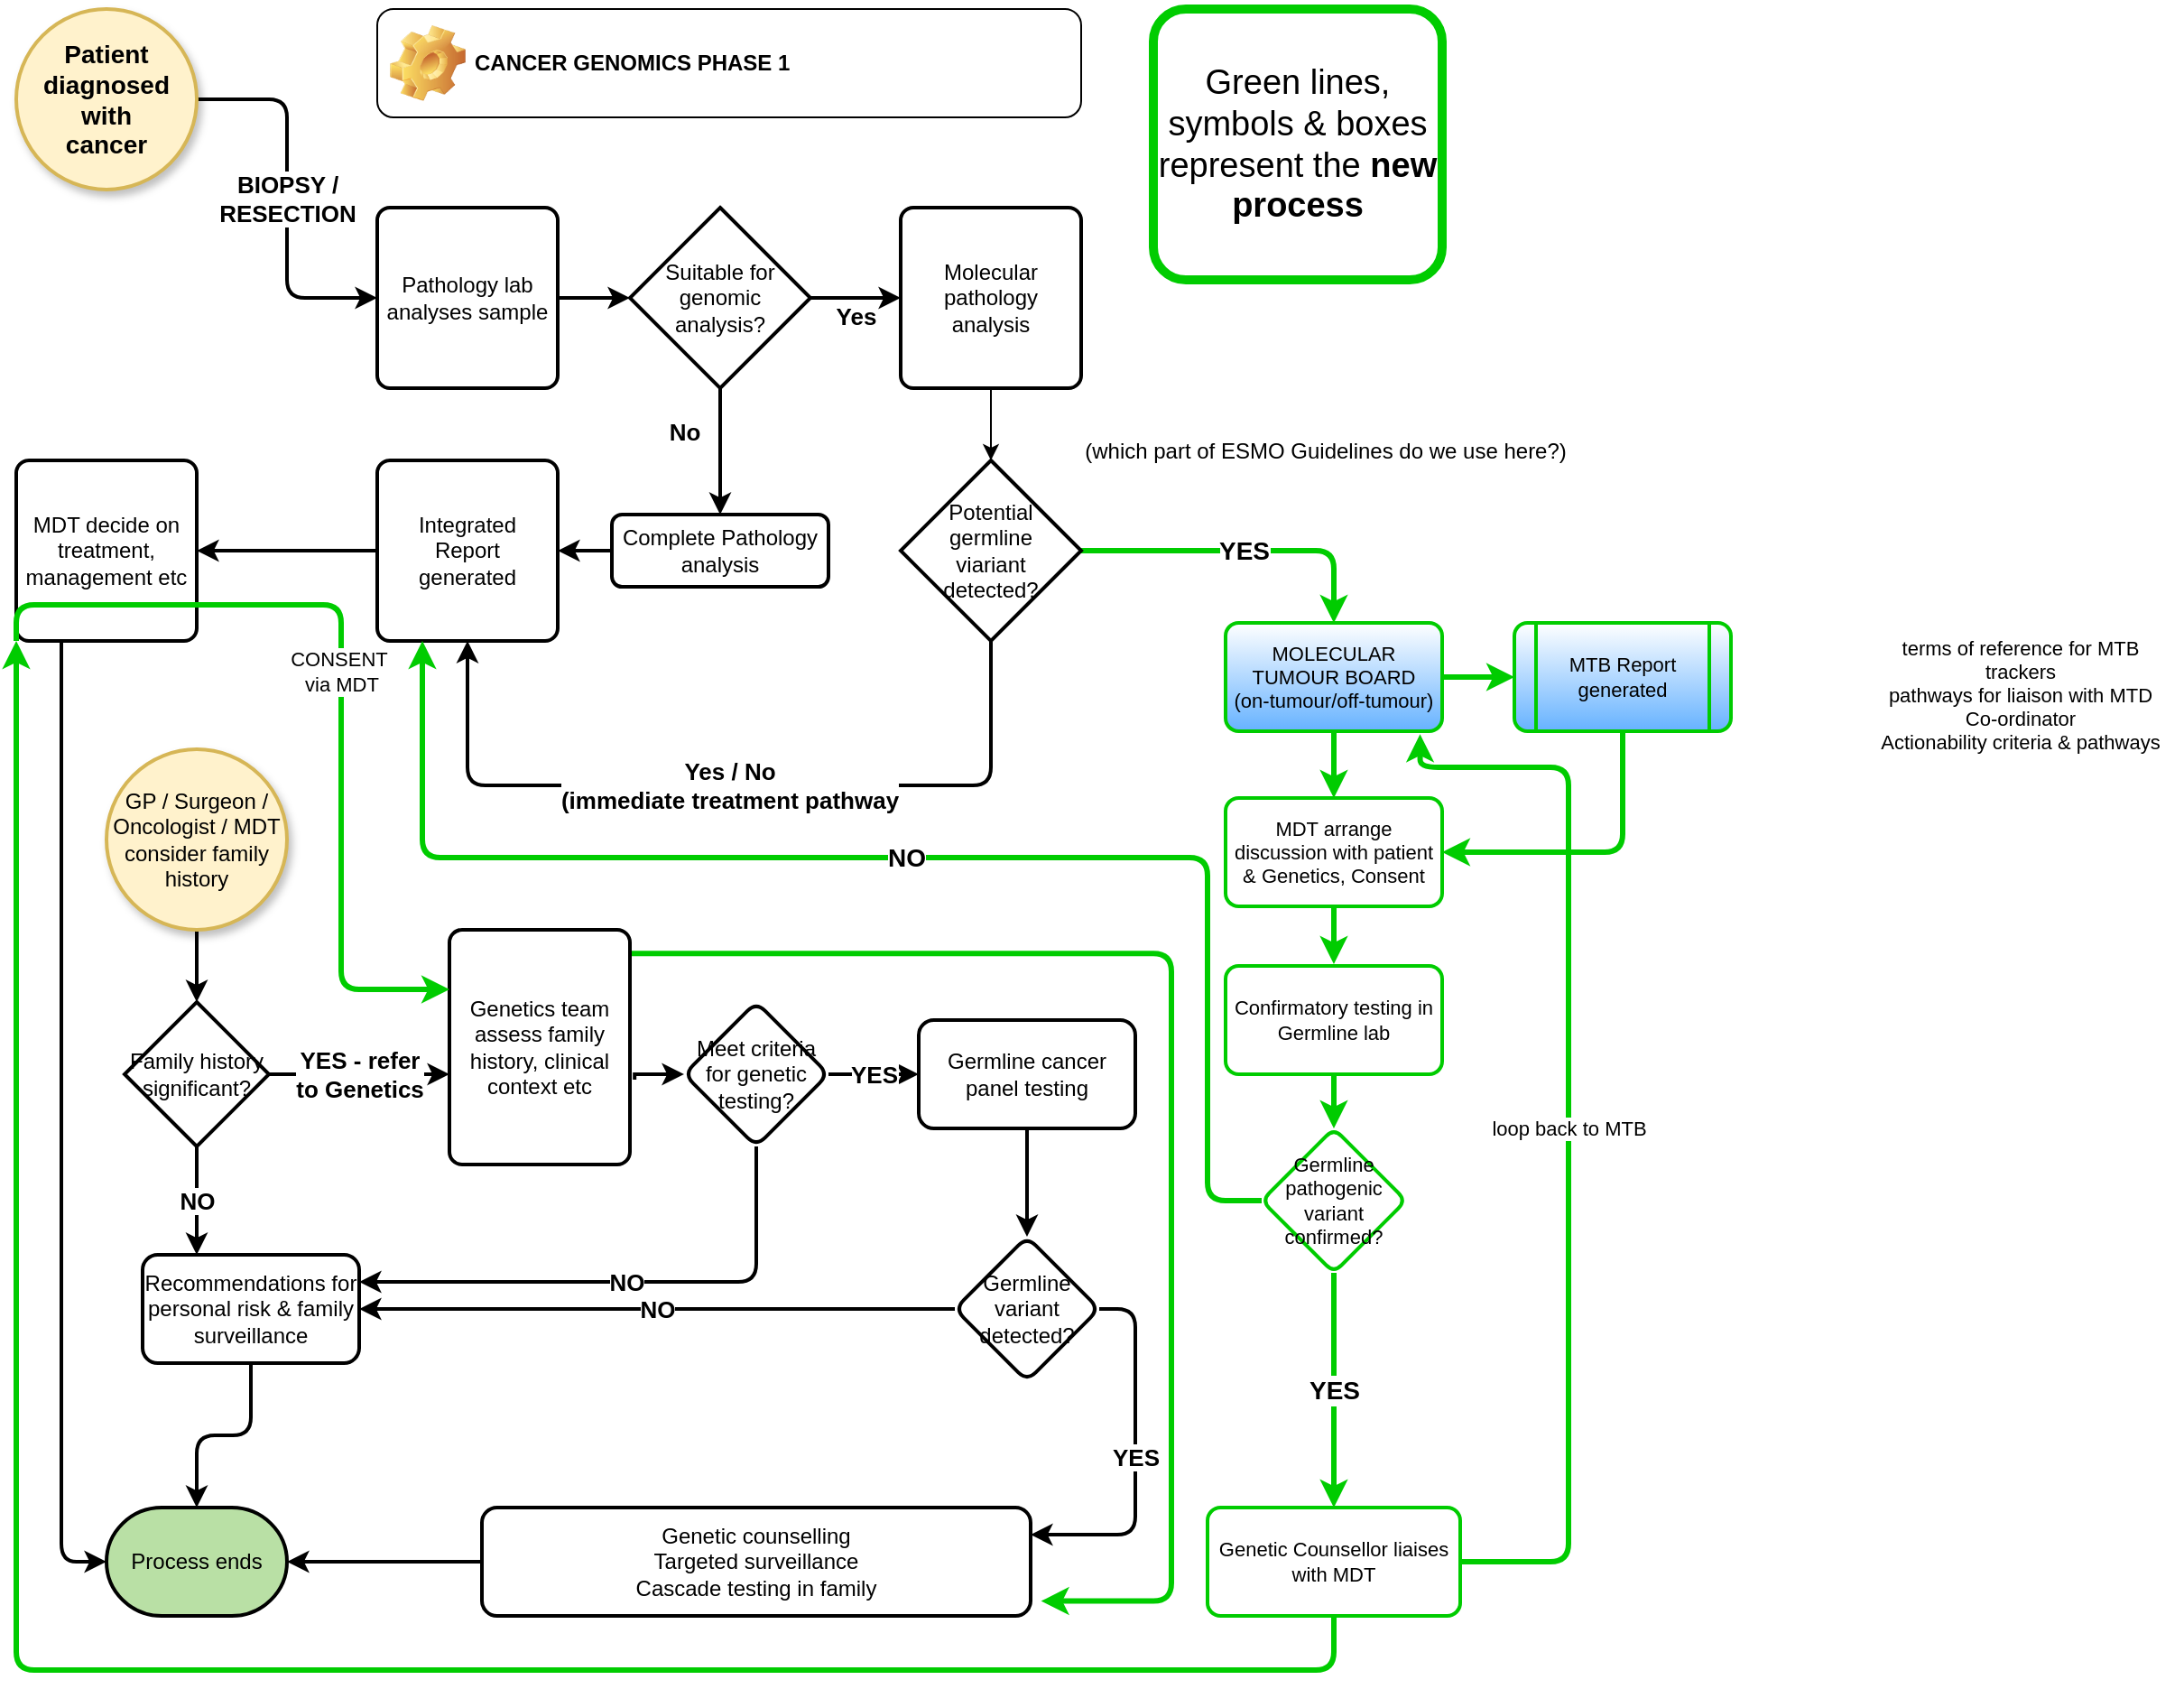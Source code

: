 <mxfile version="21.6.7" type="github">
  <diagram id="C5RBs43oDa-KdzZeNtuy" name="Page-1">
    <mxGraphModel dx="1001" dy="483" grid="1" gridSize="10" guides="1" tooltips="1" connect="1" arrows="1" fold="1" page="1" pageScale="1" pageWidth="827" pageHeight="1169" math="0" shadow="0">
      <root>
        <mxCell id="WIyWlLk6GJQsqaUBKTNV-0" />
        <mxCell id="WIyWlLk6GJQsqaUBKTNV-1" parent="WIyWlLk6GJQsqaUBKTNV-0" />
        <mxCell id="r62edw3LymITYhODbOyO-1" value="BIOPSY / &lt;br&gt;RESECTION" style="edgeStyle=orthogonalEdgeStyle;rounded=1;orthogonalLoop=1;jettySize=auto;html=1;exitX=0;exitY=0.5;exitDx=0;exitDy=0;entryX=1;entryY=0.5;entryDx=0;entryDy=0;endArrow=none;fontSize=13;startArrow=classic;startFill=1;endFill=0;fontStyle=1;strokeWidth=2;entryPerimeter=0;" parent="WIyWlLk6GJQsqaUBKTNV-1" source="r62edw3LymITYhODbOyO-2" target="r62edw3LymITYhODbOyO-19" edge="1">
          <mxGeometry relative="1" as="geometry">
            <mxPoint x="360" y="110" as="sourcePoint" />
            <mxPoint x="280" y="100" as="targetPoint" />
          </mxGeometry>
        </mxCell>
        <mxCell id="WIyWlLk6GJQsqaUBKTNV-8" value="No" style="rounded=1;html=1;jettySize=auto;orthogonalLoop=1;fontSize=13;endArrow=none;endFill=0;endSize=8;strokeWidth=2;shadow=0;labelBackgroundColor=default;edgeStyle=orthogonalEdgeStyle;startArrow=classic;startFill=1;fontStyle=1;entryX=0.5;entryY=1;entryDx=0;entryDy=0;entryPerimeter=0;" parent="WIyWlLk6GJQsqaUBKTNV-1" source="WIyWlLk6GJQsqaUBKTNV-11" target="r62edw3LymITYhODbOyO-4" edge="1">
          <mxGeometry x="0.333" y="20" relative="1" as="geometry">
            <mxPoint as="offset" />
          </mxGeometry>
        </mxCell>
        <mxCell id="r62edw3LymITYhODbOyO-14" style="edgeStyle=orthogonalEdgeStyle;rounded=1;orthogonalLoop=1;jettySize=auto;html=1;endArrow=none;fontSize=13;startArrow=classic;startFill=1;endFill=0;fontStyle=1;strokeWidth=2;exitX=1;exitY=0.5;exitDx=0;exitDy=0;" parent="WIyWlLk6GJQsqaUBKTNV-1" source="r62edw3LymITYhODbOyO-10" target="WIyWlLk6GJQsqaUBKTNV-11" edge="1">
          <mxGeometry relative="1" as="geometry" />
        </mxCell>
        <mxCell id="WIyWlLk6GJQsqaUBKTNV-11" value="Complete Pathology analysis" style="rounded=1;whiteSpace=wrap;html=1;fontSize=12;glass=0;strokeWidth=2;shadow=0;arcSize=14;" parent="WIyWlLk6GJQsqaUBKTNV-1" vertex="1">
          <mxGeometry x="340" y="430" width="120" height="40" as="geometry" />
        </mxCell>
        <mxCell id="r62edw3LymITYhODbOyO-5" style="edgeStyle=orthogonalEdgeStyle;rounded=1;orthogonalLoop=1;jettySize=auto;html=1;endArrow=none;fontSize=13;endFill=0;endSize=8;strokeWidth=2;shadow=0;startArrow=classic;startFill=1;fontStyle=1;exitX=0;exitY=0.5;exitDx=0;exitDy=0;exitPerimeter=0;" parent="WIyWlLk6GJQsqaUBKTNV-1" source="r62edw3LymITYhODbOyO-4" target="r62edw3LymITYhODbOyO-2" edge="1">
          <mxGeometry relative="1" as="geometry" />
        </mxCell>
        <mxCell id="r62edw3LymITYhODbOyO-2" value="Pathology lab analyses sample" style="rounded=1;whiteSpace=wrap;html=1;absoluteArcSize=1;arcSize=14;strokeWidth=2;" parent="WIyWlLk6GJQsqaUBKTNV-1" vertex="1">
          <mxGeometry x="210" y="260" width="100" height="100" as="geometry" />
        </mxCell>
        <mxCell id="r62edw3LymITYhODbOyO-4" value="Suitable for genomic analysis?" style="strokeWidth=2;html=1;shape=mxgraph.flowchart.decision;whiteSpace=wrap;rounded=1;arcSize=14;" parent="WIyWlLk6GJQsqaUBKTNV-1" vertex="1">
          <mxGeometry x="350" y="260" width="100" height="100" as="geometry" />
        </mxCell>
        <mxCell id="r62edw3LymITYhODbOyO-6" value="Yes" style="edgeStyle=orthogonalEdgeStyle;rounded=1;html=1;jettySize=auto;orthogonalLoop=1;fontSize=13;endArrow=none;endFill=0;endSize=8;strokeWidth=2;shadow=0;labelBackgroundColor=default;exitX=0;exitY=0.5;exitDx=0;exitDy=0;entryX=1;entryY=0.5;entryDx=0;entryDy=0;startArrow=classic;startFill=1;fontStyle=1;entryPerimeter=0;" parent="WIyWlLk6GJQsqaUBKTNV-1" source="r62edw3LymITYhODbOyO-7" target="r62edw3LymITYhODbOyO-4" edge="1">
          <mxGeometry y="10" relative="1" as="geometry">
            <mxPoint as="offset" />
            <mxPoint x="740" y="331" as="sourcePoint" />
            <mxPoint x="690" y="330" as="targetPoint" />
            <Array as="points" />
          </mxGeometry>
        </mxCell>
        <mxCell id="r62edw3LymITYhODbOyO-9" style="edgeStyle=orthogonalEdgeStyle;rounded=1;orthogonalLoop=1;jettySize=auto;html=1;entryX=0.5;entryY=0;entryDx=0;entryDy=0;entryPerimeter=0;" parent="WIyWlLk6GJQsqaUBKTNV-1" source="r62edw3LymITYhODbOyO-7" target="r62edw3LymITYhODbOyO-8" edge="1">
          <mxGeometry relative="1" as="geometry" />
        </mxCell>
        <mxCell id="r62edw3LymITYhODbOyO-7" value="Molecular pathology analysis" style="rounded=1;whiteSpace=wrap;html=1;absoluteArcSize=1;arcSize=14;strokeWidth=2;" parent="WIyWlLk6GJQsqaUBKTNV-1" vertex="1">
          <mxGeometry x="500" y="260" width="100" height="100" as="geometry" />
        </mxCell>
        <mxCell id="r62edw3LymITYhODbOyO-15" value="Yes / No&lt;br&gt;(immediate treatment pathway" style="edgeStyle=orthogonalEdgeStyle;rounded=1;orthogonalLoop=1;jettySize=auto;html=1;entryX=0.5;entryY=1;entryDx=0;entryDy=0;exitX=0.5;exitY=1;exitDx=0;exitDy=0;endArrow=none;fontSize=13;startArrow=classic;startFill=1;endFill=0;fontStyle=1;strokeWidth=2;entryPerimeter=0;" parent="WIyWlLk6GJQsqaUBKTNV-1" source="r62edw3LymITYhODbOyO-10" target="r62edw3LymITYhODbOyO-8" edge="1">
          <mxGeometry relative="1" as="geometry">
            <Array as="points">
              <mxPoint x="260" y="580" />
              <mxPoint x="550" y="580" />
            </Array>
          </mxGeometry>
        </mxCell>
        <mxCell id="r62edw3LymITYhODbOyO-45" value="YES" style="edgeStyle=orthogonalEdgeStyle;shape=connector;rounded=1;orthogonalLoop=1;jettySize=auto;html=1;labelBackgroundColor=default;strokeColor=#00CC00;fontFamily=Helvetica;fontSize=14;fontColor=default;endArrow=classic;strokeWidth=3;fontStyle=1;entryX=0.5;entryY=0;entryDx=0;entryDy=0;" parent="WIyWlLk6GJQsqaUBKTNV-1" source="r62edw3LymITYhODbOyO-8" target="PiFhAG2NzzCI8QwvDqkc-1" edge="1">
          <mxGeometry relative="1" as="geometry" />
        </mxCell>
        <mxCell id="r62edw3LymITYhODbOyO-8" value="Potential &lt;br&gt;germline &lt;br&gt;viariant &lt;br&gt;detected?" style="strokeWidth=2;html=1;shape=mxgraph.flowchart.decision;whiteSpace=wrap;rounded=1;arcSize=14;" parent="WIyWlLk6GJQsqaUBKTNV-1" vertex="1">
          <mxGeometry x="500" y="400" width="100" height="100" as="geometry" />
        </mxCell>
        <mxCell id="r62edw3LymITYhODbOyO-13" style="edgeStyle=orthogonalEdgeStyle;rounded=1;orthogonalLoop=1;jettySize=auto;html=1;endArrow=none;fontSize=13;startArrow=classic;startFill=1;endFill=0;fontStyle=1;strokeWidth=2;exitX=1;exitY=0.5;exitDx=0;exitDy=0;" parent="WIyWlLk6GJQsqaUBKTNV-1" source="r62edw3LymITYhODbOyO-11" target="r62edw3LymITYhODbOyO-10" edge="1">
          <mxGeometry relative="1" as="geometry" />
        </mxCell>
        <mxCell id="r62edw3LymITYhODbOyO-10" value="Integrated &lt;br&gt;Report &lt;br&gt;generated" style="rounded=1;whiteSpace=wrap;html=1;absoluteArcSize=1;arcSize=14;strokeWidth=2;" parent="WIyWlLk6GJQsqaUBKTNV-1" vertex="1">
          <mxGeometry x="210" y="400" width="100" height="100" as="geometry" />
        </mxCell>
        <mxCell id="r62edw3LymITYhODbOyO-52" style="edgeStyle=orthogonalEdgeStyle;shape=connector;rounded=1;orthogonalLoop=1;jettySize=auto;html=1;entryX=0.25;entryY=1;entryDx=0;entryDy=0;labelBackgroundColor=default;strokeColor=default;fontFamily=Helvetica;fontSize=13;fontColor=default;endArrow=none;exitX=0;exitY=0.5;exitDx=0;exitDy=0;startArrow=classic;startFill=1;endFill=0;fontStyle=1;strokeWidth=2;exitPerimeter=0;" parent="WIyWlLk6GJQsqaUBKTNV-1" source="r62edw3LymITYhODbOyO-24" target="r62edw3LymITYhODbOyO-11" edge="1">
          <mxGeometry relative="1" as="geometry" />
        </mxCell>
        <mxCell id="r62edw3LymITYhODbOyO-11" value="MDT decide on treatment, management etc" style="rounded=1;whiteSpace=wrap;html=1;absoluteArcSize=1;arcSize=14;strokeWidth=2;" parent="WIyWlLk6GJQsqaUBKTNV-1" vertex="1">
          <mxGeometry x="10" y="400" width="100" height="100" as="geometry" />
        </mxCell>
        <mxCell id="r62edw3LymITYhODbOyO-19" value="Patient &lt;br style=&quot;font-size: 14px;&quot;&gt;diagnosed with &lt;br style=&quot;font-size: 14px;&quot;&gt;cancer" style="strokeWidth=2;html=1;shape=mxgraph.flowchart.start_2;whiteSpace=wrap;fillColor=#fff2cc;strokeColor=#d6b656;shadow=1;fontSize=14;fontStyle=1" parent="WIyWlLk6GJQsqaUBKTNV-1" vertex="1">
          <mxGeometry x="10" y="150" width="100" height="100" as="geometry" />
        </mxCell>
        <mxCell id="r62edw3LymITYhODbOyO-23" value="" style="edgeStyle=orthogonalEdgeStyle;rounded=1;orthogonalLoop=1;jettySize=auto;html=1;endArrow=none;fontSize=13;startArrow=classic;startFill=1;endFill=0;fontStyle=1;strokeWidth=2;" parent="WIyWlLk6GJQsqaUBKTNV-1" source="r62edw3LymITYhODbOyO-22" target="r62edw3LymITYhODbOyO-21" edge="1">
          <mxGeometry relative="1" as="geometry" />
        </mxCell>
        <mxCell id="r62edw3LymITYhODbOyO-21" value="GP / Surgeon / Oncologist / MDT consider family history" style="strokeWidth=2;html=1;shape=mxgraph.flowchart.start_2;whiteSpace=wrap;fillColor=#fff2cc;strokeColor=#d6b656;shadow=1;" parent="WIyWlLk6GJQsqaUBKTNV-1" vertex="1">
          <mxGeometry x="60" y="560" width="100" height="100" as="geometry" />
        </mxCell>
        <mxCell id="r62edw3LymITYhODbOyO-25" value="NO" style="edgeStyle=orthogonalEdgeStyle;rounded=1;orthogonalLoop=1;jettySize=auto;html=1;endArrow=none;fontSize=13;startArrow=classic;startFill=1;endFill=0;fontStyle=1;strokeWidth=2;exitX=0.25;exitY=0;exitDx=0;exitDy=0;" parent="WIyWlLk6GJQsqaUBKTNV-1" source="r62edw3LymITYhODbOyO-32" target="r62edw3LymITYhODbOyO-22" edge="1">
          <mxGeometry relative="1" as="geometry" />
        </mxCell>
        <mxCell id="r62edw3LymITYhODbOyO-27" value="" style="edgeStyle=orthogonalEdgeStyle;rounded=0;orthogonalLoop=1;jettySize=auto;html=1;" parent="WIyWlLk6GJQsqaUBKTNV-1" source="r62edw3LymITYhODbOyO-22" edge="1">
          <mxGeometry relative="1" as="geometry">
            <mxPoint x="210" y="740" as="targetPoint" />
          </mxGeometry>
        </mxCell>
        <mxCell id="r62edw3LymITYhODbOyO-22" value="Family history significant?" style="rhombus;whiteSpace=wrap;html=1;strokeWidth=2;" parent="WIyWlLk6GJQsqaUBKTNV-1" vertex="1">
          <mxGeometry x="70" y="700" width="80" height="80" as="geometry" />
        </mxCell>
        <mxCell id="r62edw3LymITYhODbOyO-24" value="Process ends" style="strokeWidth=2;html=1;shape=mxgraph.flowchart.terminator;whiteSpace=wrap;fillColor=#B9E0A5;" parent="WIyWlLk6GJQsqaUBKTNV-1" vertex="1">
          <mxGeometry x="60" y="980" width="100" height="60" as="geometry" />
        </mxCell>
        <mxCell id="r62edw3LymITYhODbOyO-29" value="YES - refer&lt;br style=&quot;font-size: 13px;&quot;&gt;to Genetics" style="edgeStyle=orthogonalEdgeStyle;rounded=0;orthogonalLoop=1;jettySize=auto;html=1;startArrow=classic;startFill=1;endArrow=none;endFill=0;fontSize=13;fontStyle=1;strokeWidth=2;" parent="WIyWlLk6GJQsqaUBKTNV-1" source="r62edw3LymITYhODbOyO-28" target="r62edw3LymITYhODbOyO-22" edge="1">
          <mxGeometry relative="1" as="geometry">
            <Array as="points">
              <mxPoint x="230" y="740" />
              <mxPoint x="230" y="740" />
            </Array>
          </mxGeometry>
        </mxCell>
        <mxCell id="r62edw3LymITYhODbOyO-31" value="" style="edgeStyle=orthogonalEdgeStyle;rounded=0;orthogonalLoop=1;jettySize=auto;html=1;endArrow=none;fontSize=13;startArrow=classic;startFill=1;endFill=0;fontStyle=1;strokeWidth=2;entryX=1.026;entryY=0.638;entryDx=0;entryDy=0;entryPerimeter=0;" parent="WIyWlLk6GJQsqaUBKTNV-1" source="r62edw3LymITYhODbOyO-30" target="r62edw3LymITYhODbOyO-28" edge="1">
          <mxGeometry relative="1" as="geometry">
            <Array as="points">
              <mxPoint x="353" y="740" />
            </Array>
          </mxGeometry>
        </mxCell>
        <mxCell id="PiFhAG2NzzCI8QwvDqkc-0" style="edgeStyle=orthogonalEdgeStyle;rounded=1;orthogonalLoop=1;jettySize=auto;html=1;exitX=1.01;exitY=0.101;exitDx=0;exitDy=0;entryX=1.019;entryY=0.863;entryDx=0;entryDy=0;entryPerimeter=0;fontSize=14;strokeColor=#00CC00;strokeWidth=3;fontStyle=1;exitPerimeter=0;" edge="1" parent="WIyWlLk6GJQsqaUBKTNV-1" source="r62edw3LymITYhODbOyO-28" target="r62edw3LymITYhODbOyO-41">
          <mxGeometry relative="1" as="geometry">
            <Array as="points">
              <mxPoint x="650" y="673" />
              <mxPoint x="650" y="1032" />
            </Array>
          </mxGeometry>
        </mxCell>
        <mxCell id="r62edw3LymITYhODbOyO-28" value="Genetics team assess family history, clinical context etc" style="rounded=1;whiteSpace=wrap;html=1;absoluteArcSize=1;arcSize=14;strokeWidth=2;" parent="WIyWlLk6GJQsqaUBKTNV-1" vertex="1">
          <mxGeometry x="250" y="660" width="100" height="130" as="geometry" />
        </mxCell>
        <mxCell id="r62edw3LymITYhODbOyO-33" value="NO" style="edgeStyle=orthogonalEdgeStyle;rounded=1;orthogonalLoop=1;jettySize=auto;html=1;endArrow=none;fontSize=13;startArrow=classic;startFill=1;endFill=0;fontStyle=1;strokeWidth=2;entryX=0.5;entryY=1;entryDx=0;entryDy=0;exitX=1;exitY=0.25;exitDx=0;exitDy=0;" parent="WIyWlLk6GJQsqaUBKTNV-1" source="r62edw3LymITYhODbOyO-32" target="r62edw3LymITYhODbOyO-30" edge="1">
          <mxGeometry relative="1" as="geometry" />
        </mxCell>
        <mxCell id="r62edw3LymITYhODbOyO-37" value="YES" style="edgeStyle=orthogonalEdgeStyle;rounded=0;orthogonalLoop=1;jettySize=auto;html=1;endArrow=none;fontSize=13;startArrow=classic;startFill=1;endFill=0;fontStyle=1;strokeWidth=2;" parent="WIyWlLk6GJQsqaUBKTNV-1" source="r62edw3LymITYhODbOyO-36" target="r62edw3LymITYhODbOyO-30" edge="1">
          <mxGeometry relative="1" as="geometry" />
        </mxCell>
        <mxCell id="r62edw3LymITYhODbOyO-30" value="Meet criteria for genetic testing?" style="rhombus;whiteSpace=wrap;html=1;rounded=1;arcSize=14;strokeWidth=2;" parent="WIyWlLk6GJQsqaUBKTNV-1" vertex="1">
          <mxGeometry x="380" y="700" width="80" height="80" as="geometry" />
        </mxCell>
        <mxCell id="r62edw3LymITYhODbOyO-34" style="edgeStyle=orthogonalEdgeStyle;orthogonalLoop=1;jettySize=auto;html=1;rounded=1;endArrow=none;fontSize=13;startArrow=classic;startFill=1;endFill=0;fontStyle=1;strokeWidth=2;exitX=0.5;exitY=0;exitDx=0;exitDy=0;exitPerimeter=0;" parent="WIyWlLk6GJQsqaUBKTNV-1" source="r62edw3LymITYhODbOyO-24" target="r62edw3LymITYhODbOyO-32" edge="1">
          <mxGeometry relative="1" as="geometry" />
        </mxCell>
        <mxCell id="r62edw3LymITYhODbOyO-32" value="Recommendations for personal risk &amp;amp; family surveillance" style="whiteSpace=wrap;html=1;rounded=1;arcSize=14;strokeWidth=2;" parent="WIyWlLk6GJQsqaUBKTNV-1" vertex="1">
          <mxGeometry x="80" y="840" width="120" height="60" as="geometry" />
        </mxCell>
        <mxCell id="r62edw3LymITYhODbOyO-39" value="" style="edgeStyle=orthogonalEdgeStyle;rounded=1;orthogonalLoop=1;jettySize=auto;html=1;endArrow=none;fontSize=13;startArrow=classic;startFill=1;endFill=0;fontStyle=1;strokeWidth=2;" parent="WIyWlLk6GJQsqaUBKTNV-1" source="r62edw3LymITYhODbOyO-38" target="r62edw3LymITYhODbOyO-36" edge="1">
          <mxGeometry relative="1" as="geometry" />
        </mxCell>
        <mxCell id="r62edw3LymITYhODbOyO-36" value="Germline cancer panel testing" style="whiteSpace=wrap;html=1;rounded=1;arcSize=14;strokeWidth=2;" parent="WIyWlLk6GJQsqaUBKTNV-1" vertex="1">
          <mxGeometry x="510" y="710" width="120" height="60" as="geometry" />
        </mxCell>
        <mxCell id="r62edw3LymITYhODbOyO-40" value="NO" style="edgeStyle=orthogonalEdgeStyle;rounded=0;orthogonalLoop=1;jettySize=auto;html=1;endArrow=none;fontSize=13;startArrow=classic;startFill=1;endFill=0;fontStyle=1;strokeWidth=2;exitX=1;exitY=0.5;exitDx=0;exitDy=0;" parent="WIyWlLk6GJQsqaUBKTNV-1" source="r62edw3LymITYhODbOyO-32" target="r62edw3LymITYhODbOyO-38" edge="1">
          <mxGeometry relative="1" as="geometry">
            <mxPoint x="610" y="860" as="sourcePoint" />
          </mxGeometry>
        </mxCell>
        <mxCell id="r62edw3LymITYhODbOyO-42" value="YES" style="edgeStyle=orthogonalEdgeStyle;rounded=1;orthogonalLoop=1;jettySize=auto;html=1;exitX=1;exitY=0.25;exitDx=0;exitDy=0;entryX=1;entryY=0.5;entryDx=0;entryDy=0;endArrow=none;fontSize=13;startArrow=classic;startFill=1;endFill=0;fontStyle=1;strokeWidth=2;" parent="WIyWlLk6GJQsqaUBKTNV-1" source="r62edw3LymITYhODbOyO-41" target="r62edw3LymITYhODbOyO-38" edge="1">
          <mxGeometry relative="1" as="geometry" />
        </mxCell>
        <mxCell id="r62edw3LymITYhODbOyO-38" value="Germline&lt;br&gt;variant&lt;br&gt;detected?" style="rhombus;whiteSpace=wrap;html=1;rounded=1;arcSize=14;strokeWidth=2;" parent="WIyWlLk6GJQsqaUBKTNV-1" vertex="1">
          <mxGeometry x="530" y="830" width="80" height="80" as="geometry" />
        </mxCell>
        <mxCell id="r62edw3LymITYhODbOyO-43" style="edgeStyle=orthogonalEdgeStyle;shape=connector;rounded=1;orthogonalLoop=1;jettySize=auto;html=1;labelBackgroundColor=default;strokeColor=default;fontFamily=Helvetica;fontSize=13;fontColor=default;endArrow=none;startArrow=classic;startFill=1;endFill=0;fontStyle=1;strokeWidth=2;exitX=1;exitY=0.5;exitDx=0;exitDy=0;exitPerimeter=0;" parent="WIyWlLk6GJQsqaUBKTNV-1" source="r62edw3LymITYhODbOyO-24" target="r62edw3LymITYhODbOyO-41" edge="1">
          <mxGeometry relative="1" as="geometry" />
        </mxCell>
        <mxCell id="r62edw3LymITYhODbOyO-41" value="Genetic counselling&lt;br&gt;Targeted surveillance&lt;br&gt;Cascade testing in family" style="whiteSpace=wrap;html=1;rounded=1;arcSize=14;strokeWidth=2;" parent="WIyWlLk6GJQsqaUBKTNV-1" vertex="1">
          <mxGeometry x="268" y="980" width="304" height="60" as="geometry" />
        </mxCell>
        <mxCell id="r62edw3LymITYhODbOyO-47" value="" style="edgeStyle=orthogonalEdgeStyle;shape=connector;rounded=1;orthogonalLoop=1;jettySize=auto;html=1;labelBackgroundColor=default;strokeColor=#00CC00;fontFamily=Helvetica;fontSize=11;fontColor=default;endArrow=classic;strokeWidth=3;" parent="WIyWlLk6GJQsqaUBKTNV-1" source="r62edw3LymITYhODbOyO-44" target="r62edw3LymITYhODbOyO-46" edge="1">
          <mxGeometry relative="1" as="geometry" />
        </mxCell>
        <mxCell id="r62edw3LymITYhODbOyO-44" value="Confirmatory testing in Germline lab" style="whiteSpace=wrap;html=1;strokeWidth=2;perimeterSpacing=1;rounded=1;fontSize=11;strokeColor=#00CC00;arcSize=12;" parent="WIyWlLk6GJQsqaUBKTNV-1" vertex="1">
          <mxGeometry x="680" y="680" width="120" height="60" as="geometry" />
        </mxCell>
        <mxCell id="r62edw3LymITYhODbOyO-48" value="NO" style="edgeStyle=orthogonalEdgeStyle;shape=connector;rounded=1;orthogonalLoop=1;jettySize=auto;html=1;labelBackgroundColor=default;strokeColor=#00CC00;fontFamily=Helvetica;fontSize=14;fontColor=default;endArrow=classic;strokeWidth=3;entryX=0.25;entryY=1;entryDx=0;entryDy=0;fontStyle=1;" parent="WIyWlLk6GJQsqaUBKTNV-1" source="r62edw3LymITYhODbOyO-46" target="r62edw3LymITYhODbOyO-10" edge="1">
          <mxGeometry relative="1" as="geometry">
            <mxPoint x="290" y="520" as="targetPoint" />
            <Array as="points">
              <mxPoint x="670" y="810" />
              <mxPoint x="670" y="620" />
              <mxPoint x="235" y="620" />
            </Array>
          </mxGeometry>
        </mxCell>
        <mxCell id="r62edw3LymITYhODbOyO-50" value="YES" style="edgeStyle=orthogonalEdgeStyle;shape=connector;rounded=1;orthogonalLoop=1;jettySize=auto;html=1;labelBackgroundColor=default;strokeColor=#00CC00;fontFamily=Helvetica;fontSize=14;fontColor=default;endArrow=classic;strokeWidth=3;fontStyle=1;" parent="WIyWlLk6GJQsqaUBKTNV-1" source="r62edw3LymITYhODbOyO-46" target="r62edw3LymITYhODbOyO-49" edge="1">
          <mxGeometry relative="1" as="geometry" />
        </mxCell>
        <mxCell id="r62edw3LymITYhODbOyO-46" value="Germline pathogenic variant confirmed?" style="rhombus;whiteSpace=wrap;html=1;strokeWidth=2;rounded=1;fontSize=11;strokeColor=#00CC00;arcSize=12;" parent="WIyWlLk6GJQsqaUBKTNV-1" vertex="1">
          <mxGeometry x="700" y="770" width="80" height="80" as="geometry" />
        </mxCell>
        <mxCell id="r62edw3LymITYhODbOyO-51" style="edgeStyle=orthogonalEdgeStyle;shape=connector;rounded=1;orthogonalLoop=1;jettySize=auto;html=1;entryX=0;entryY=1;entryDx=0;entryDy=0;labelBackgroundColor=default;strokeColor=#00CC00;fontFamily=Helvetica;fontSize=11;fontColor=default;endArrow=classic;strokeWidth=3;" parent="WIyWlLk6GJQsqaUBKTNV-1" source="r62edw3LymITYhODbOyO-49" target="r62edw3LymITYhODbOyO-11" edge="1">
          <mxGeometry relative="1" as="geometry">
            <Array as="points">
              <mxPoint x="740" y="1070" />
              <mxPoint x="10" y="1070" />
            </Array>
          </mxGeometry>
        </mxCell>
        <mxCell id="PiFhAG2NzzCI8QwvDqkc-9" value="loop back to MTB" style="edgeStyle=orthogonalEdgeStyle;shape=connector;rounded=1;orthogonalLoop=1;jettySize=auto;html=1;exitX=1;exitY=0.5;exitDx=0;exitDy=0;entryX=0.898;entryY=1.028;entryDx=0;entryDy=0;entryPerimeter=0;labelBackgroundColor=default;strokeColor=#00CC00;strokeWidth=3;fontFamily=Helvetica;fontSize=11;fontColor=default;endArrow=classic;" edge="1" parent="WIyWlLk6GJQsqaUBKTNV-1" source="r62edw3LymITYhODbOyO-49" target="PiFhAG2NzzCI8QwvDqkc-1">
          <mxGeometry relative="1" as="geometry">
            <Array as="points">
              <mxPoint x="870" y="1010" />
              <mxPoint x="870" y="570" />
              <mxPoint x="788" y="570" />
            </Array>
          </mxGeometry>
        </mxCell>
        <mxCell id="r62edw3LymITYhODbOyO-49" value="Genetic Counsellor liaises with MDT" style="whiteSpace=wrap;html=1;strokeWidth=2;rounded=1;fontSize=11;strokeColor=#00CC00;arcSize=12;" parent="WIyWlLk6GJQsqaUBKTNV-1" vertex="1">
          <mxGeometry x="670" y="980" width="140" height="60" as="geometry" />
        </mxCell>
        <mxCell id="r62edw3LymITYhODbOyO-61" value="Green lines, symbols &amp;amp; boxes represent the &lt;b style=&quot;font-size: 19px;&quot;&gt;new process&lt;/b&gt;" style="rounded=1;whiteSpace=wrap;html=1;fontFamily=Helvetica;fontSize=19;fontColor=default;strokeColor=#00CC00;strokeWidth=5;arcSize=12;" parent="WIyWlLk6GJQsqaUBKTNV-1" vertex="1">
          <mxGeometry x="640" y="150" width="160" height="150" as="geometry" />
        </mxCell>
        <mxCell id="FzFu1lCSK658Zhzd-CzV-0" value="CANCER GENOMICS PHASE 1" style="label;whiteSpace=wrap;html=1;image=img/clipart/Gear_128x128.png" parent="WIyWlLk6GJQsqaUBKTNV-1" vertex="1">
          <mxGeometry x="210" y="150" width="390" height="60" as="geometry" />
        </mxCell>
        <mxCell id="FzFu1lCSK658Zhzd-CzV-1" value="MDT arrange discussion with patient &amp;amp; Genetics, Consent" style="whiteSpace=wrap;html=1;strokeWidth=2;rounded=1;arcSize=12;fontSize=11;strokeColor=#00CC00;" parent="WIyWlLk6GJQsqaUBKTNV-1" vertex="1">
          <mxGeometry x="680" y="587" width="120" height="60" as="geometry" />
        </mxCell>
        <mxCell id="FzFu1lCSK658Zhzd-CzV-3" value="" style="edgeStyle=orthogonalEdgeStyle;shape=connector;rounded=1;orthogonalLoop=1;jettySize=auto;html=1;labelBackgroundColor=default;strokeColor=#00CC00;fontFamily=Helvetica;fontSize=11;fontColor=default;endArrow=classic;strokeWidth=3;exitX=0.5;exitY=1;exitDx=0;exitDy=0;" parent="WIyWlLk6GJQsqaUBKTNV-1" source="FzFu1lCSK658Zhzd-CzV-1" target="r62edw3LymITYhODbOyO-44" edge="1">
          <mxGeometry relative="1" as="geometry">
            <mxPoint x="750" y="711" as="sourcePoint" />
            <mxPoint x="740" y="640" as="targetPoint" />
          </mxGeometry>
        </mxCell>
        <mxCell id="ghyRrjVJzyA8r7RWeu4J-0" value="CONSENT&amp;nbsp;&lt;br&gt;via MDT" style="edgeStyle=orthogonalEdgeStyle;shape=connector;rounded=1;orthogonalLoop=1;jettySize=auto;html=1;entryX=0;entryY=0.25;entryDx=0;entryDy=0;labelBackgroundColor=default;strokeColor=#00CC00;fontFamily=Helvetica;fontSize=11;fontColor=default;endArrow=classic;strokeWidth=3;exitX=0;exitY=1;exitDx=0;exitDy=0;" parent="WIyWlLk6GJQsqaUBKTNV-1" source="r62edw3LymITYhODbOyO-11" target="r62edw3LymITYhODbOyO-28" edge="1">
          <mxGeometry relative="1" as="geometry">
            <mxPoint x="750" y="1050" as="sourcePoint" />
            <mxPoint x="20" y="510" as="targetPoint" />
            <Array as="points">
              <mxPoint x="10" y="480" />
              <mxPoint x="190" y="480" />
              <mxPoint x="190" y="693" />
              <mxPoint x="250" y="693" />
            </Array>
          </mxGeometry>
        </mxCell>
        <mxCell id="PiFhAG2NzzCI8QwvDqkc-3" style="edgeStyle=orthogonalEdgeStyle;rounded=1;orthogonalLoop=1;jettySize=auto;html=1;exitX=0.5;exitY=1;exitDx=0;exitDy=0;entryX=0.5;entryY=0;entryDx=0;entryDy=0;strokeColor=#00CC00;strokeWidth=3;" edge="1" parent="WIyWlLk6GJQsqaUBKTNV-1" source="PiFhAG2NzzCI8QwvDqkc-1" target="FzFu1lCSK658Zhzd-CzV-1">
          <mxGeometry relative="1" as="geometry" />
        </mxCell>
        <mxCell id="PiFhAG2NzzCI8QwvDqkc-6" style="edgeStyle=orthogonalEdgeStyle;shape=connector;rounded=1;orthogonalLoop=1;jettySize=auto;html=1;exitX=1;exitY=0.5;exitDx=0;exitDy=0;entryX=0;entryY=0.5;entryDx=0;entryDy=0;labelBackgroundColor=default;strokeColor=#00CC00;strokeWidth=3;fontFamily=Helvetica;fontSize=11;fontColor=default;endArrow=classic;" edge="1" parent="WIyWlLk6GJQsqaUBKTNV-1" source="PiFhAG2NzzCI8QwvDqkc-1" target="PiFhAG2NzzCI8QwvDqkc-5">
          <mxGeometry relative="1" as="geometry" />
        </mxCell>
        <mxCell id="PiFhAG2NzzCI8QwvDqkc-1" value="MOLECULAR TUMOUR BOARD&lt;br&gt;(on-tumour/off-tumour)" style="whiteSpace=wrap;html=1;fontSize=11;strokeColor=#00CC00;strokeWidth=2;rounded=1;arcSize=12;gradientColor=#66B2FF;" vertex="1" parent="WIyWlLk6GJQsqaUBKTNV-1">
          <mxGeometry x="680" y="490" width="120" height="60" as="geometry" />
        </mxCell>
        <mxCell id="PiFhAG2NzzCI8QwvDqkc-4" value="(which part of ESMO Guidelines do we use here?)" style="text;html=1;align=center;verticalAlign=middle;resizable=0;points=[];autosize=1;strokeColor=none;fillColor=none;" vertex="1" parent="WIyWlLk6GJQsqaUBKTNV-1">
          <mxGeometry x="590" y="380" width="290" height="30" as="geometry" />
        </mxCell>
        <mxCell id="PiFhAG2NzzCI8QwvDqkc-7" style="edgeStyle=orthogonalEdgeStyle;shape=connector;rounded=1;orthogonalLoop=1;jettySize=auto;html=1;exitX=0.5;exitY=1;exitDx=0;exitDy=0;entryX=1;entryY=0.5;entryDx=0;entryDy=0;labelBackgroundColor=default;strokeColor=#00CC00;strokeWidth=3;fontFamily=Helvetica;fontSize=11;fontColor=default;endArrow=classic;" edge="1" parent="WIyWlLk6GJQsqaUBKTNV-1" source="PiFhAG2NzzCI8QwvDqkc-5" target="FzFu1lCSK658Zhzd-CzV-1">
          <mxGeometry relative="1" as="geometry">
            <Array as="points">
              <mxPoint x="900" y="617" />
            </Array>
          </mxGeometry>
        </mxCell>
        <mxCell id="PiFhAG2NzzCI8QwvDqkc-5" value="MTB Report generated" style="shape=process;whiteSpace=wrap;html=1;backgroundOutline=1;fontSize=11;strokeColor=#00CC00;strokeWidth=2;rounded=1;arcSize=12;gradientColor=#66B2FF;" vertex="1" parent="WIyWlLk6GJQsqaUBKTNV-1">
          <mxGeometry x="840" y="490" width="120" height="60" as="geometry" />
        </mxCell>
        <mxCell id="PiFhAG2NzzCI8QwvDqkc-8" value="terms of reference for MTB&lt;br&gt;trackers&lt;br&gt;pathways for liaison with MTD&lt;br&gt;Co-ordinator&lt;br&gt;Actionability criteria &amp;amp; pathways&lt;br&gt;" style="text;html=1;align=center;verticalAlign=middle;resizable=0;points=[];autosize=1;strokeColor=none;fillColor=none;fontSize=11;fontFamily=Helvetica;fontColor=default;" vertex="1" parent="WIyWlLk6GJQsqaUBKTNV-1">
          <mxGeometry x="1030" y="490" width="180" height="80" as="geometry" />
        </mxCell>
      </root>
    </mxGraphModel>
  </diagram>
</mxfile>
